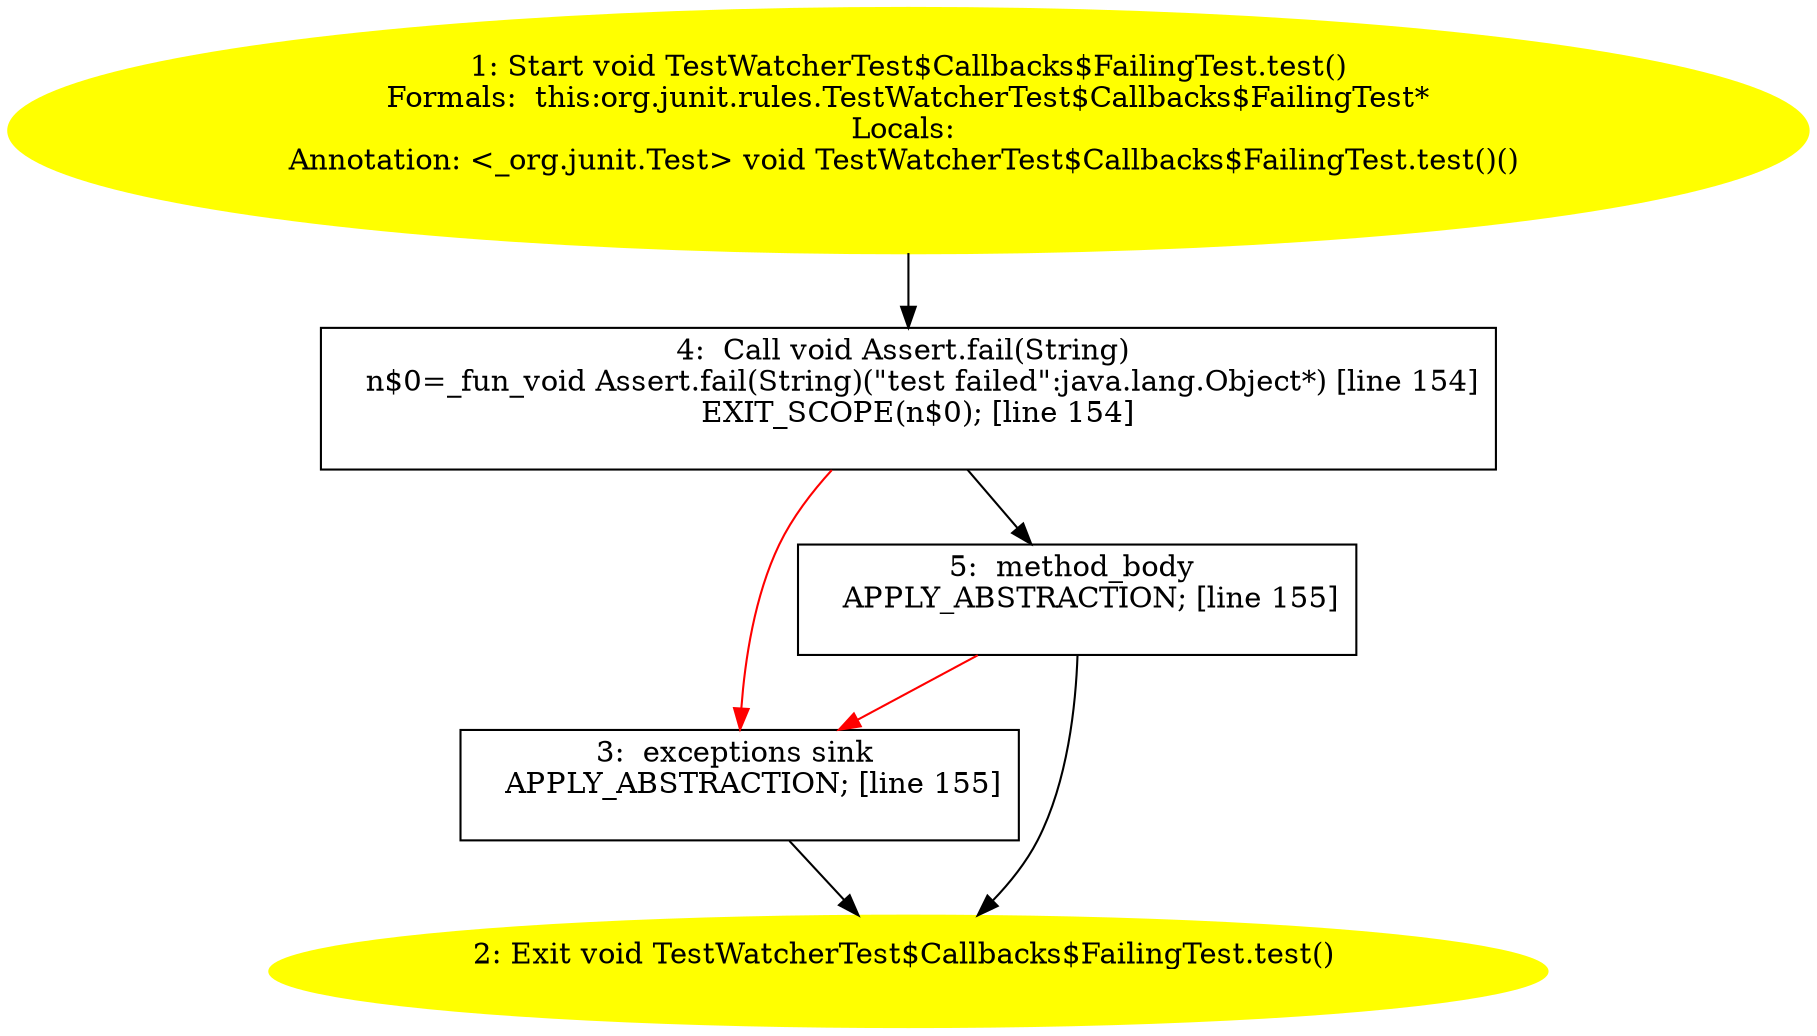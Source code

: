 /* @generated */
digraph cfg {
"org.junit.rules.TestWatcherTest$Callbacks$FailingTest.test():void.755c4c407ec4551b5c216ada8af8e362_1" [label="1: Start void TestWatcherTest$Callbacks$FailingTest.test()\nFormals:  this:org.junit.rules.TestWatcherTest$Callbacks$FailingTest*\nLocals: \nAnnotation: <_org.junit.Test> void TestWatcherTest$Callbacks$FailingTest.test()() \n  " color=yellow style=filled]
	

	 "org.junit.rules.TestWatcherTest$Callbacks$FailingTest.test():void.755c4c407ec4551b5c216ada8af8e362_1" -> "org.junit.rules.TestWatcherTest$Callbacks$FailingTest.test():void.755c4c407ec4551b5c216ada8af8e362_4" ;
"org.junit.rules.TestWatcherTest$Callbacks$FailingTest.test():void.755c4c407ec4551b5c216ada8af8e362_2" [label="2: Exit void TestWatcherTest$Callbacks$FailingTest.test() \n  " color=yellow style=filled]
	

"org.junit.rules.TestWatcherTest$Callbacks$FailingTest.test():void.755c4c407ec4551b5c216ada8af8e362_3" [label="3:  exceptions sink \n   APPLY_ABSTRACTION; [line 155]\n " shape="box"]
	

	 "org.junit.rules.TestWatcherTest$Callbacks$FailingTest.test():void.755c4c407ec4551b5c216ada8af8e362_3" -> "org.junit.rules.TestWatcherTest$Callbacks$FailingTest.test():void.755c4c407ec4551b5c216ada8af8e362_2" ;
"org.junit.rules.TestWatcherTest$Callbacks$FailingTest.test():void.755c4c407ec4551b5c216ada8af8e362_4" [label="4:  Call void Assert.fail(String) \n   n$0=_fun_void Assert.fail(String)(\"test failed\":java.lang.Object*) [line 154]\n  EXIT_SCOPE(n$0); [line 154]\n " shape="box"]
	

	 "org.junit.rules.TestWatcherTest$Callbacks$FailingTest.test():void.755c4c407ec4551b5c216ada8af8e362_4" -> "org.junit.rules.TestWatcherTest$Callbacks$FailingTest.test():void.755c4c407ec4551b5c216ada8af8e362_5" ;
	 "org.junit.rules.TestWatcherTest$Callbacks$FailingTest.test():void.755c4c407ec4551b5c216ada8af8e362_4" -> "org.junit.rules.TestWatcherTest$Callbacks$FailingTest.test():void.755c4c407ec4551b5c216ada8af8e362_3" [color="red" ];
"org.junit.rules.TestWatcherTest$Callbacks$FailingTest.test():void.755c4c407ec4551b5c216ada8af8e362_5" [label="5:  method_body \n   APPLY_ABSTRACTION; [line 155]\n " shape="box"]
	

	 "org.junit.rules.TestWatcherTest$Callbacks$FailingTest.test():void.755c4c407ec4551b5c216ada8af8e362_5" -> "org.junit.rules.TestWatcherTest$Callbacks$FailingTest.test():void.755c4c407ec4551b5c216ada8af8e362_2" ;
	 "org.junit.rules.TestWatcherTest$Callbacks$FailingTest.test():void.755c4c407ec4551b5c216ada8af8e362_5" -> "org.junit.rules.TestWatcherTest$Callbacks$FailingTest.test():void.755c4c407ec4551b5c216ada8af8e362_3" [color="red" ];
}

